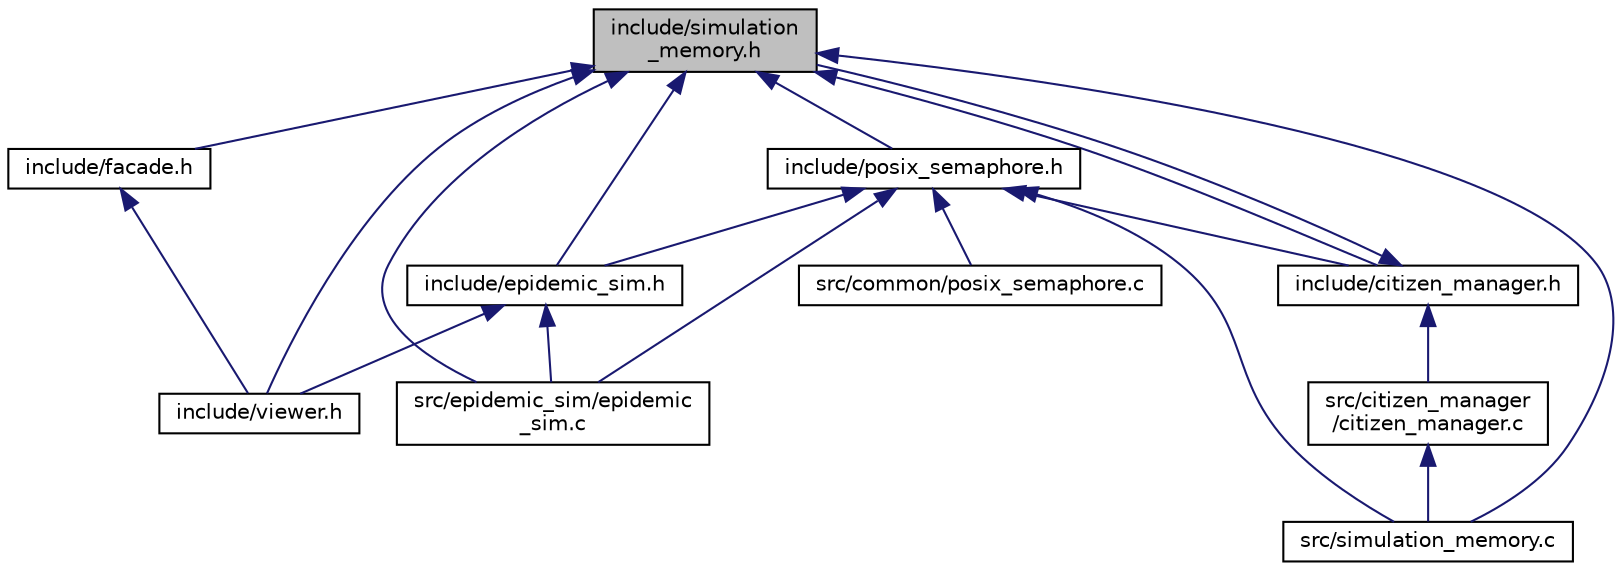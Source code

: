 digraph "include/simulation_memory.h"
{
 // LATEX_PDF_SIZE
  edge [fontname="Helvetica",fontsize="10",labelfontname="Helvetica",labelfontsize="10"];
  node [fontname="Helvetica",fontsize="10",shape=record];
  Node1 [label="include/simulation\l_memory.h",height=0.2,width=0.4,color="black", fillcolor="grey75", style="filled", fontcolor="black",tooltip="This file defines structures and functions used to work on the shared memory."];
  Node1 -> Node2 [dir="back",color="midnightblue",fontsize="10",style="solid",fontname="Helvetica"];
  Node2 [label="src/epidemic_sim/epidemic\l_sim.c",height=0.2,width=0.4,color="black", fillcolor="white", style="filled",URL="$epidemic__sim_8c.html",tooltip="Manage the epidemic simulation, create the shared memory, manage processus and semaphores."];
  Node1 -> Node3 [dir="back",color="midnightblue",fontsize="10",style="solid",fontname="Helvetica"];
  Node3 [label="src/simulation_memory.c",height=0.2,width=0.4,color="black", fillcolor="white", style="filled",URL="$simulation__memory_8c.html",tooltip="Implements function used to work on the shared memory."];
  Node1 -> Node4 [dir="back",color="midnightblue",fontsize="10",style="solid",fontname="Helvetica"];
  Node4 [label="include/citizen_manager.h",height=0.2,width=0.4,color="black", fillcolor="white", style="filled",URL="$citizen__manager_8h.html",tooltip="This file contains structures and prototypes of functions to manage the citizen behaviors."];
  Node4 -> Node5 [dir="back",color="midnightblue",fontsize="10",style="solid",fontname="Helvetica"];
  Node5 [label="src/citizen_manager\l/citizen_manager.c",height=0.2,width=0.4,color="black", fillcolor="white", style="filled",URL="$citizen__manager_8c.html",tooltip="Manage and handle threads as citizen to implement their behaviors."];
  Node5 -> Node3 [dir="back",color="midnightblue",fontsize="10",style="solid",fontname="Helvetica"];
  Node4 -> Node1 [dir="back",color="midnightblue",fontsize="10",style="solid",fontname="Helvetica"];
  Node1 -> Node6 [dir="back",color="midnightblue",fontsize="10",style="solid",fontname="Helvetica"];
  Node6 [label="include/epidemic_sim.h",height=0.2,width=0.4,color="black", fillcolor="white", style="filled",URL="$epidemic__sim_8h_source.html",tooltip=" "];
  Node6 -> Node2 [dir="back",color="midnightblue",fontsize="10",style="solid",fontname="Helvetica"];
  Node6 -> Node7 [dir="back",color="midnightblue",fontsize="10",style="solid",fontname="Helvetica"];
  Node7 [label="include/viewer.h",height=0.2,width=0.4,color="black", fillcolor="white", style="filled",URL="$viewer_8h.html",tooltip="This file contains the functions and structures for the simulation viewer."];
  Node1 -> Node8 [dir="back",color="midnightblue",fontsize="10",style="solid",fontname="Helvetica"];
  Node8 [label="include/facade.h",height=0.2,width=0.4,color="black", fillcolor="white", style="filled",URL="$facade_8h_source.html",tooltip=" "];
  Node8 -> Node7 [dir="back",color="midnightblue",fontsize="10",style="solid",fontname="Helvetica"];
  Node1 -> Node9 [dir="back",color="midnightblue",fontsize="10",style="solid",fontname="Helvetica"];
  Node9 [label="include/posix_semaphore.h",height=0.2,width=0.4,color="black", fillcolor="white", style="filled",URL="$posix__semaphore_8h.html",tooltip="A simple program used to implement a POSIX semaphore and read data from the shared memory."];
  Node9 -> Node10 [dir="back",color="midnightblue",fontsize="10",style="solid",fontname="Helvetica"];
  Node10 [label="src/common/posix_semaphore.c",height=0.2,width=0.4,color="black", fillcolor="white", style="filled",URL="$posix__semaphore_8c.html",tooltip="A simple program used to implement a POSIX semaphore and read data from the shared memory."];
  Node9 -> Node2 [dir="back",color="midnightblue",fontsize="10",style="solid",fontname="Helvetica"];
  Node9 -> Node3 [dir="back",color="midnightblue",fontsize="10",style="solid",fontname="Helvetica"];
  Node9 -> Node4 [dir="back",color="midnightblue",fontsize="10",style="solid",fontname="Helvetica"];
  Node9 -> Node6 [dir="back",color="midnightblue",fontsize="10",style="solid",fontname="Helvetica"];
  Node1 -> Node7 [dir="back",color="midnightblue",fontsize="10",style="solid",fontname="Helvetica"];
}
